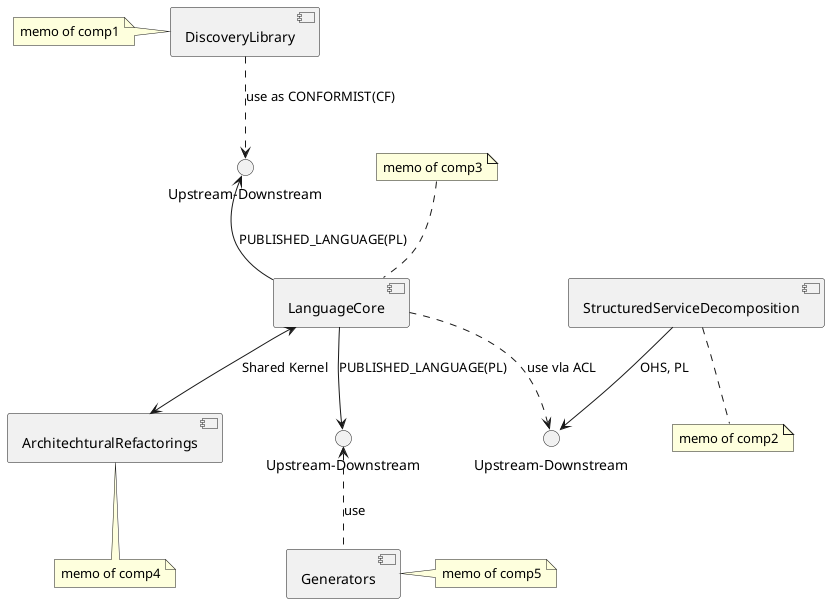 @startuml

interface itf1 [
  Upstream-Downstream
]

interface itf2 [
  Upstream-Downstream
]
interface itf3 [
  Upstream-Downstream
]

component comp1 [
  DiscoveryLibrary
]
note left of [comp1]
  memo of comp1
end note


component comp2 [
  StructuredServiceDecomposition
]
note bottom of [comp2]
  memo of comp2
end note

component comp3 [
  LanguageCore
]
note top of [comp3]
  memo of comp3
end note

component comp4 [
  ArchitechturalRefactorings
]
note bottom of [comp4]
  memo of comp4
end note
component comp5 [
  Generators
]
note right of [comp5]
  memo of comp5
end note



comp1 ..> itf1: use as CONFORMIST(CF)
itf1 <-- comp3: PUBLISHED_LANGUAGE(PL)
comp2 --> itf2: OHS, PL
comp3 ..> itf2: use vla ACL
comp3 <--> comp4: Shared Kernel
comp3 --> itf3: PUBLISHED_LANGUAGE(PL)
itf3 <.. comp5: use

@enduml